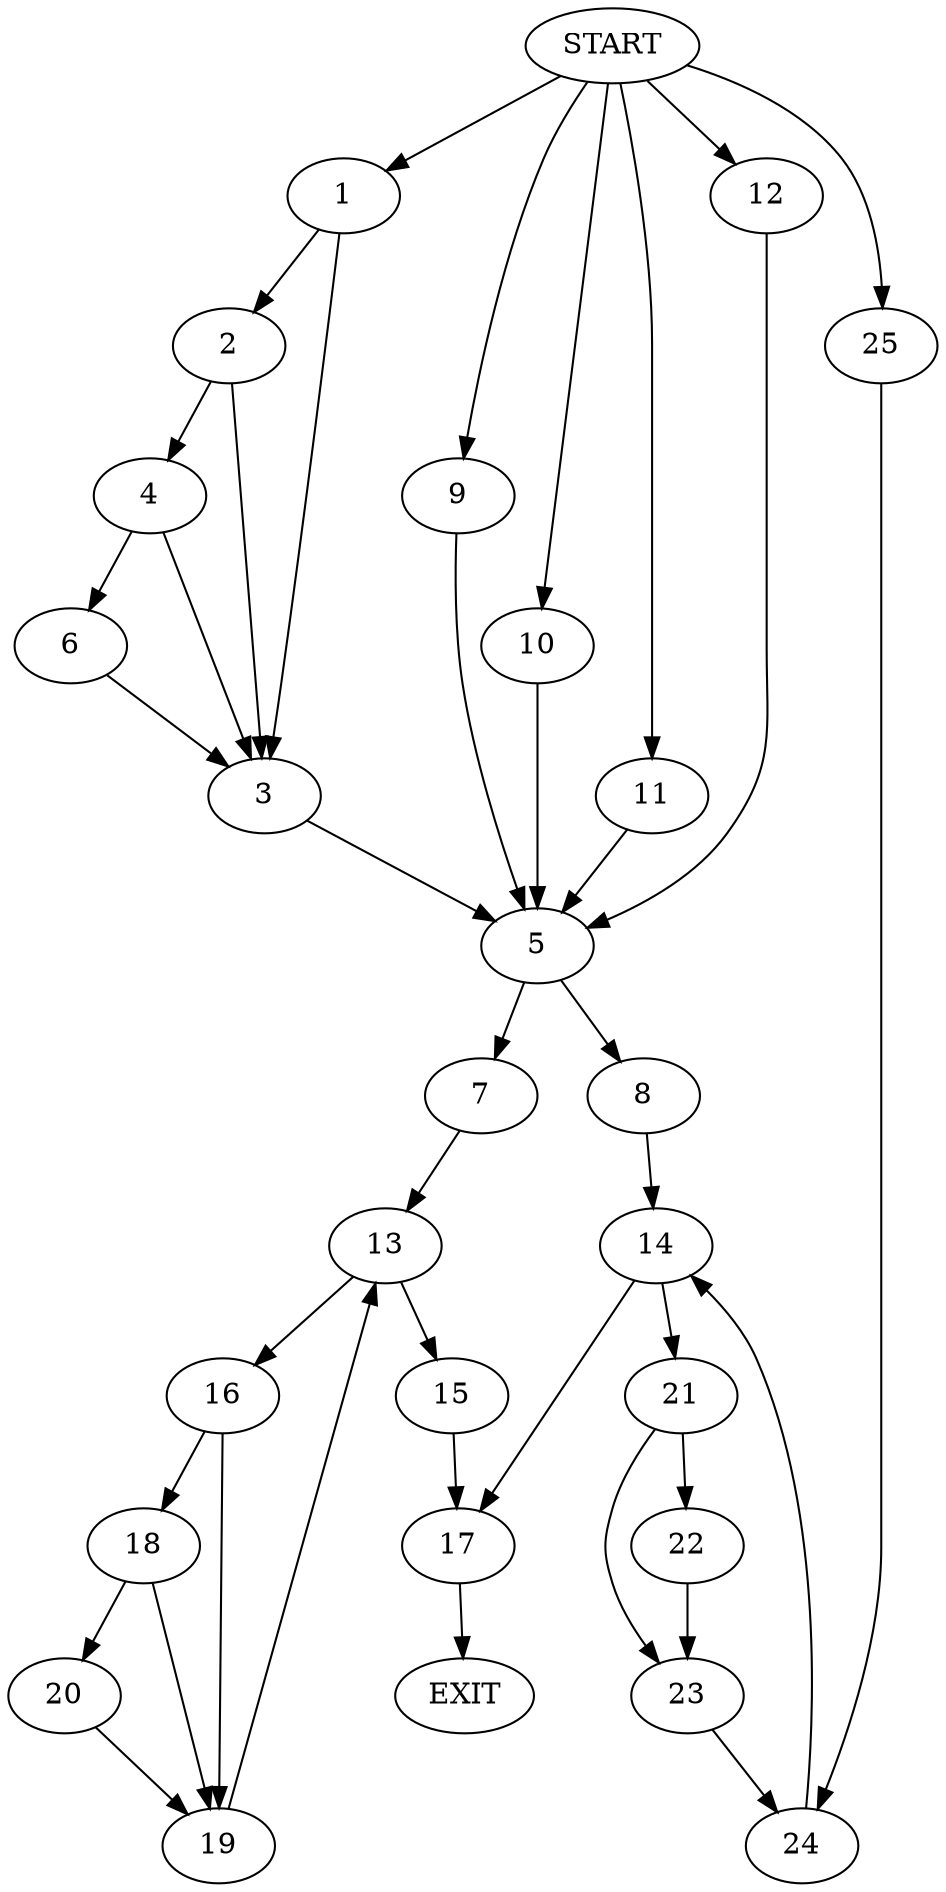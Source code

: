 digraph {
0 [label="START"]
26 [label="EXIT"]
0 -> 1
1 -> 2
1 -> 3
2 -> 3
2 -> 4
3 -> 5
4 -> 3
4 -> 6
6 -> 3
5 -> 7
5 -> 8
0 -> 9
9 -> 5
0 -> 10
10 -> 5
0 -> 11
11 -> 5
0 -> 12
12 -> 5
7 -> 13
8 -> 14
13 -> 15
13 -> 16
15 -> 17
16 -> 18
16 -> 19
18 -> 19
18 -> 20
19 -> 13
20 -> 19
17 -> 26
14 -> 21
14 -> 17
21 -> 22
21 -> 23
22 -> 23
23 -> 24
24 -> 14
0 -> 25
25 -> 24
}
